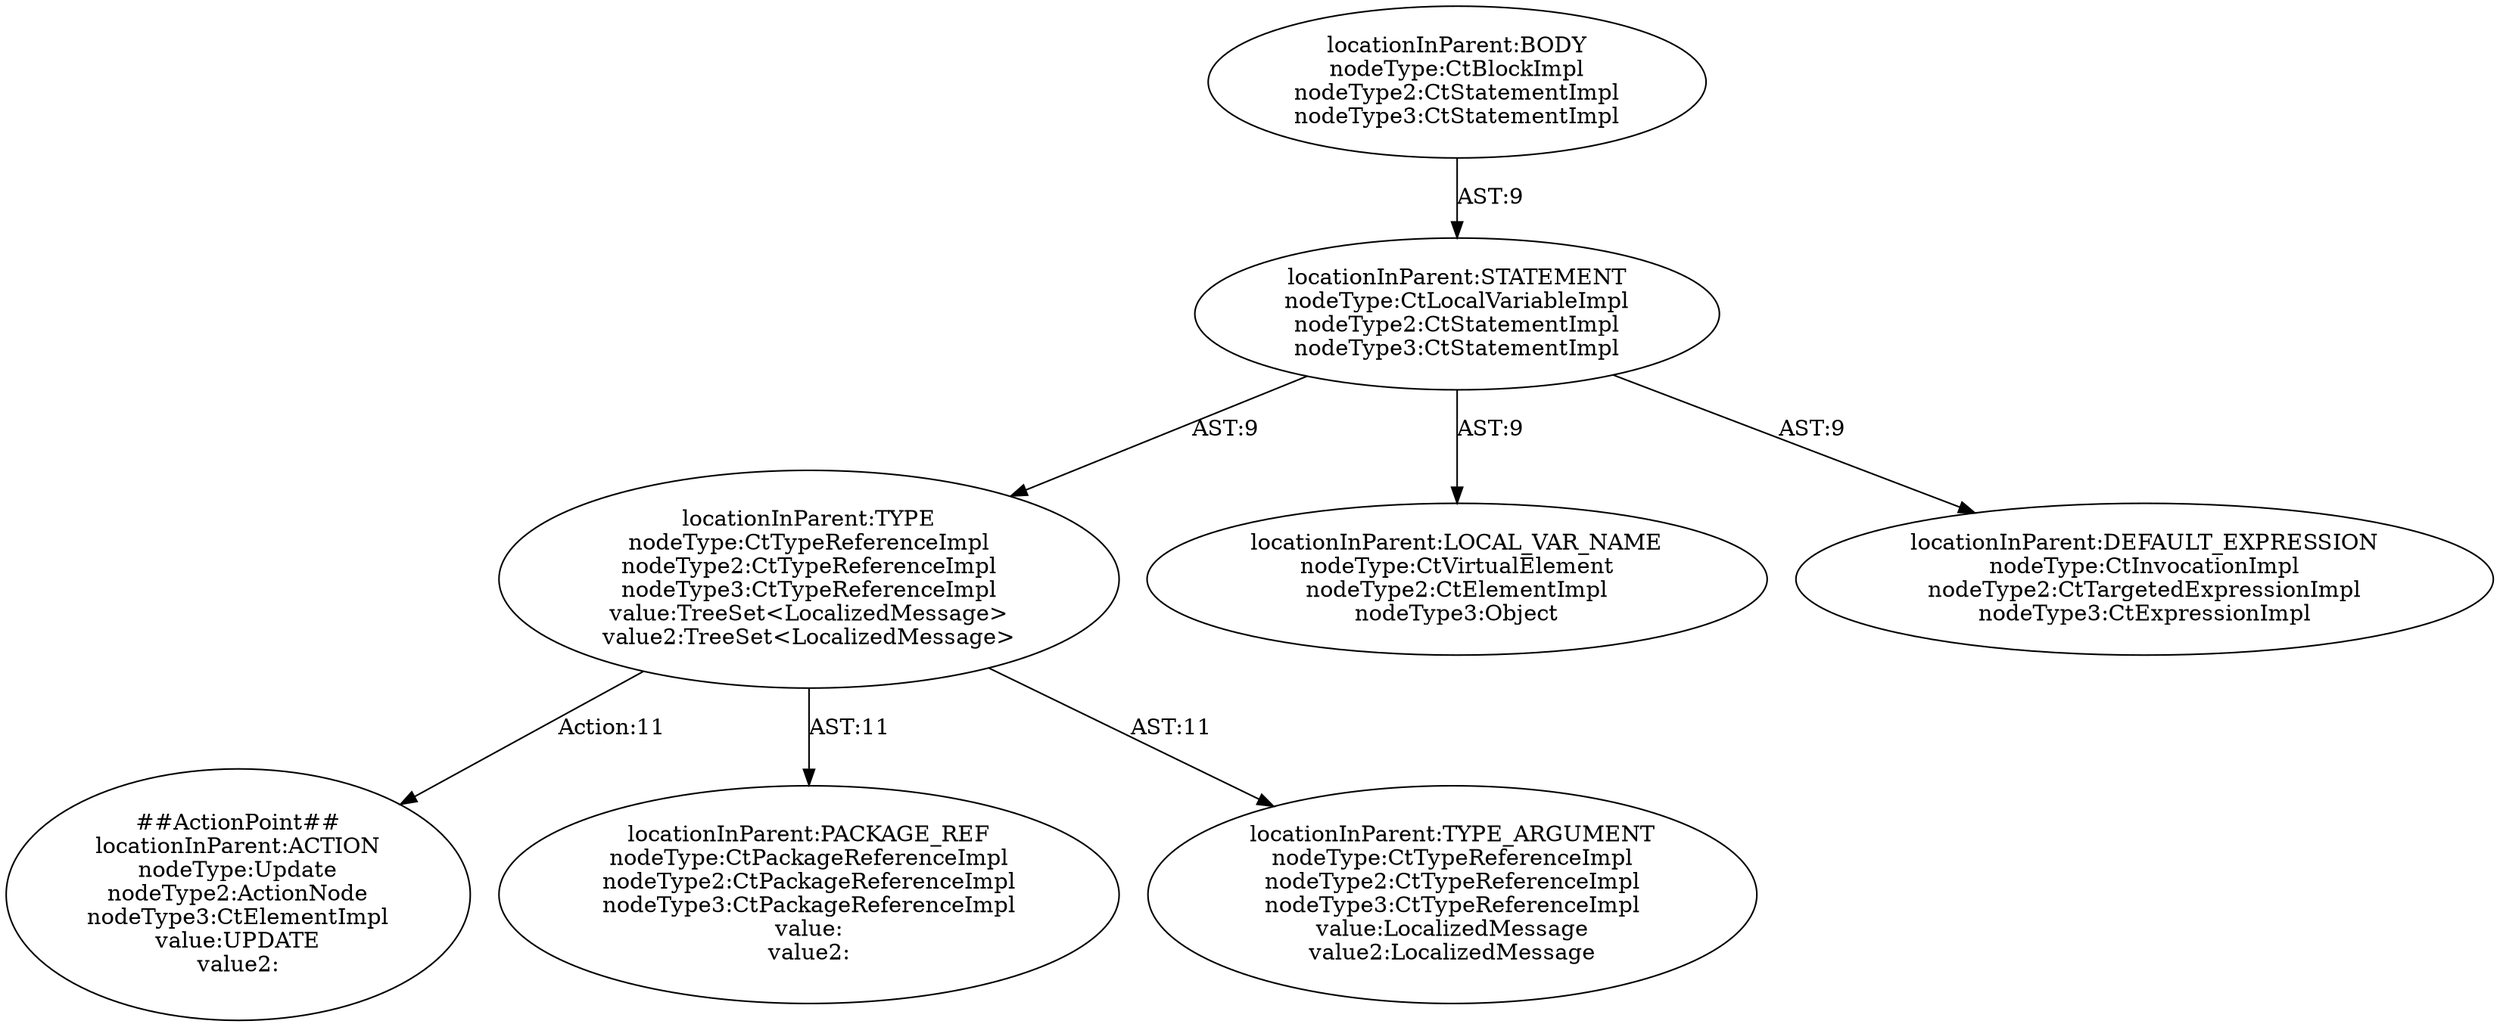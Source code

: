 digraph "Pattern" {
0 [label="##ActionPoint##
locationInParent:ACTION
nodeType:Update
nodeType2:ActionNode
nodeType3:CtElementImpl
value:UPDATE
value2:" shape=ellipse]
1 [label="locationInParent:TYPE
nodeType:CtTypeReferenceImpl
nodeType2:CtTypeReferenceImpl
nodeType3:CtTypeReferenceImpl
value:TreeSet<LocalizedMessage>
value2:TreeSet<LocalizedMessage>" shape=ellipse]
2 [label="locationInParent:STATEMENT
nodeType:CtLocalVariableImpl
nodeType2:CtStatementImpl
nodeType3:CtStatementImpl" shape=ellipse]
3 [label="locationInParent:BODY
nodeType:CtBlockImpl
nodeType2:CtStatementImpl
nodeType3:CtStatementImpl" shape=ellipse]
4 [label="locationInParent:LOCAL_VAR_NAME
nodeType:CtVirtualElement
nodeType2:CtElementImpl
nodeType3:Object" shape=ellipse]
5 [label="locationInParent:DEFAULT_EXPRESSION
nodeType:CtInvocationImpl
nodeType2:CtTargetedExpressionImpl
nodeType3:CtExpressionImpl" shape=ellipse]
6 [label="locationInParent:PACKAGE_REF
nodeType:CtPackageReferenceImpl
nodeType2:CtPackageReferenceImpl
nodeType3:CtPackageReferenceImpl
value:
value2:" shape=ellipse]
7 [label="locationInParent:TYPE_ARGUMENT
nodeType:CtTypeReferenceImpl
nodeType2:CtTypeReferenceImpl
nodeType3:CtTypeReferenceImpl
value:LocalizedMessage
value2:LocalizedMessage" shape=ellipse]
1 -> 0 [label="Action:11"];
1 -> 6 [label="AST:11"];
1 -> 7 [label="AST:11"];
2 -> 1 [label="AST:9"];
2 -> 4 [label="AST:9"];
2 -> 5 [label="AST:9"];
3 -> 2 [label="AST:9"];
}